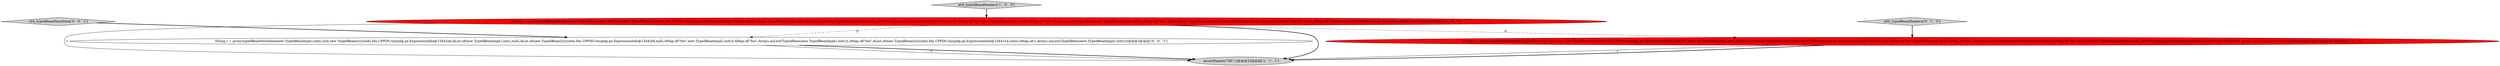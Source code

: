 digraph {
2 [style = filled, label = "a04_typedBeanHeaders['1', '0', '0']", fillcolor = lightgray, shape = diamond image = "AAA0AAABBB1BBB"];
1 [style = filled, label = "String r = proxy.typedBeanHeaders(new TypedBeanImpl().init(),null,new TypedBean((((((((edu.fdu.CPPDG.tinypdg.pe.ExpressionInfo@1544207,AList.of(new TypedBeanImpl().init(),null),AList.of(new TypedBean((((((((edu.fdu.CPPDG.tinypdg.pe.ExpressionInfo@154421e,null),AMap.of(\"foo\",new TypedBeanImpl().init()),AMap.of(\"foo\",Arrays.asList((TypedBean)new TypedBeanImpl().init())),AMap.of(\"foo\",AList.of(new TypedBean((((((((edu.fdu.CPPDG.tinypdg.pe.ExpressionInfo@1544247,null)),AMap.of(1,Arrays.asList((TypedBean)new TypedBeanImpl().init())))@@@3@@@['1', '0', '0']", fillcolor = red, shape = ellipse image = "AAA1AAABBB1BBB"];
5 [style = filled, label = "String r = proxy.typedBeanFormData(new TypedBeanImpl().init(),null,new TypedBean((((((((edu.fdu.CPPDG.tinypdg.pe.ExpressionInfo@15442dd,AList.of(new TypedBeanImpl().init(),null),AList.of(new TypedBean((((((((edu.fdu.CPPDG.tinypdg.pe.ExpressionInfo@15442f4,null),AMap.of(\"foo\",new TypedBeanImpl().init()),AMap.of(\"foo\",Arrays.asList((TypedBean)new TypedBeanImpl().init())),AMap.of(\"foo\",AList.of(new TypedBean((((((((edu.fdu.CPPDG.tinypdg.pe.ExpressionInfo@154431d,null)),AMap.of(1,Arrays.asList((TypedBean)new TypedBeanImpl().init())))@@@3@@@['0', '0', '1']", fillcolor = white, shape = ellipse image = "AAA0AAABBB3BBB"];
6 [style = filled, label = "c04_typedBeanFormData['0', '0', '1']", fillcolor = lightgray, shape = diamond image = "AAA0AAABBB3BBB"];
4 [style = filled, label = "String r = proxy.typedBeanHeaders(TypedBeanImpl.get(),null,new TypedBean((((((((edu.fdu.CPPDG.tinypdg.pe.ExpressionInfo@1544275,AList.of(TypedBeanImpl.get(),null),AList.of(new TypedBean((((((((edu.fdu.CPPDG.tinypdg.pe.ExpressionInfo@154428a,null),AMap.of(\"foo\",TypedBeanImpl.get()),AMap.of(\"foo\",Arrays.asList((TypedBean)TypedBeanImpl.get())),AMap.of(\"foo\",AList.of(new TypedBean((((((((edu.fdu.CPPDG.tinypdg.pe.ExpressionInfo@15442b0,null)),AMap.of(1,Arrays.asList((TypedBean)TypedBeanImpl.get())))@@@3@@@['0', '1', '0']", fillcolor = red, shape = ellipse image = "AAA1AAABBB2BBB"];
3 [style = filled, label = "a04_typedBeanHeaders['0', '1', '0']", fillcolor = lightgray, shape = diamond image = "AAA0AAABBB2BBB"];
0 [style = filled, label = "assertEquals(\"OK\",r)@@@22@@@['1', '1', '1']", fillcolor = lightgray, shape = ellipse image = "AAA0AAABBB1BBB"];
1->0 [style = solid, label="r"];
4->0 [style = solid, label="r"];
1->4 [style = dashed, label="0"];
6->5 [style = bold, label=""];
1->0 [style = bold, label=""];
1->5 [style = dashed, label="0"];
5->0 [style = bold, label=""];
3->4 [style = bold, label=""];
2->1 [style = bold, label=""];
5->0 [style = solid, label="r"];
4->0 [style = bold, label=""];
}
